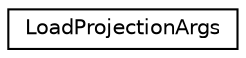 digraph "Graphical Class Hierarchy"
{
  edge [fontname="Helvetica",fontsize="10",labelfontname="Helvetica",labelfontsize="10"];
  node [fontname="Helvetica",fontsize="10",shape=record];
  rankdir="LR";
  Node0 [label="LoadProjectionArgs",height=0.2,width=0.4,color="black", fillcolor="white", style="filled",URL="$structLoadProjectionArgs.html"];
}
